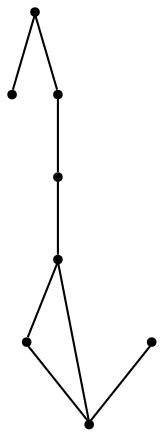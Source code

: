 graph {
  node [shape=point,comment="{\"directed\":false,\"doi\":\"10.1007/978-3-319-50106-2_36\",\"figure\":\"4 (2)\"}"]

  v0 [pos="1643.1409919487546,631.092181036297"]
  v1 [pos="1576.463703272758,590.0193993034313"]
  v2 [pos="1509.7864145967612,569.4828812617217"]
  v3 [pos="1476.4477702587628,548.9466175705655"]
  v4 [pos="1443.1091259207644,528.4093205802858"]
  v5 [pos="1443.1091259207644,610.5599869539974"]
  v6 [pos="1426.4398037517653,487.3375721465437"]
  v7 [pos="1376.4318372447678,631.092181036297"]

  v7 -- v4 [id="-4",pos="1376.4318372447678,631.092181036297 1387.5459480668426,613.9813198370251 1387.5459480668426,613.9813198370251 1387.5459480668426,613.9813198370251 1398.6603132425882,596.8663254412584 1420.884592404841,562.6404698462196 1431.9989575805866,545.5212786663199 1443.1091259207644,528.4093205802858 1443.1091259207644,528.4093205802858 1443.1091259207644,528.4093205802858"]
  v6 -- v4 [id="-6",pos="1426.4398037517653,487.3375721465437 1429.2192534893406,494.18030150023765 1429.2192534893406,494.18030150023765 1429.2192534893406,494.18030150023765 1431.9989575805866,501.02716405042634 1437.55391457384,514.7166923666705 1440.3336186650863,521.5634913292208 1443.108998743929,528.4103538794094 1440.3336186650863,521.5634913292208 1440.3336186650863,521.5634913292208 1443.1091259207644,528.4093205802858 1443.1091259207644,528.4093205802858 1443.1091259207644,528.4093205802858"]
  v5 -- v2 [id="-10",pos="1443.1091259207644,610.5599869539974 1454.2232367428394,603.7131244038086 1454.2232367428394,603.7131244038086 1454.2232367428394,603.7131244038086 1465.337601918585,596.8663254412584 1487.5618810808378,583.1726639285195 1498.6762462565835,576.3299345748255 1509.7862874199259,569.4789388281422 1498.6762462565835,576.3299345748255 1498.6762462565835,576.3299345748255 1509.7864145967612,569.4828812617217 1509.7864145967612,569.4828812617217 1509.7864145967612,569.4828812617217"]
  v3 -- v6 [id="-11",pos="1476.4477702587628,548.9466175705655 1426.4398037517653,487.3375721465437 1426.4398037517653,487.3375721465437 1426.4398037517653,487.3375721465437"]
  v1 -- v0 [id="-13",pos="1576.463703272758,590.0193993034313 1587.577814094833,596.8663254412584 1587.577814094833,596.8663254412584 1587.577814094833,596.8663254412584 1598.6921792705787,603.7131244038086 1620.9164584328312,617.398487729739 1632.030823608577,624.2453502799276 1643.1409919487546,631.092181036297 1643.1409919487546,631.092181036297 1643.1409919487546,631.092181036297"]
  v1 -- v5 [id="-20",pos="1576.463703272758,590.0193993034313 1554.2391697568346,593.4407957740975 1554.2391697568346,593.4407957740975 1554.2391697568346,593.4407957740975 1532.0148905945819,596.8663254412584 1487.5618810808378,603.7131244038086 1465.337601918585,607.1303240903418 1443.108998743929,610.5558537575026 1465.337601918585,607.1303240903418 1465.337601918585,607.1303240903418 1443.1091259207644,610.5599869539974 1443.1091259207644,610.5599869539974 1443.1091259207644,610.5599869539974"]
  v2 -- v3 [id="-21",pos="1509.7864145967612,569.4828812617217 1498.6762462565835,562.6404698462196 1498.6762462565835,562.6404698462196 1498.6762462565835,562.6404698462196 1493.1187811374712,559.2168645213678 1484.7835550964642,554.0813854033132 1476.4477702587628,548.9466175705655"]
  v4 -- v3 [id="-23",pos="1443.1091259207644,528.4093205802858 1454.2232367428394,535.2489500366087 1454.2232367428394,535.2489500366087 1454.2232367428394,535.2489500366087 1459.7801367994728,538.6742737551256 1468.1142329418235,543.8100899765044 1476.4477702587628,548.9466175705655"]
}